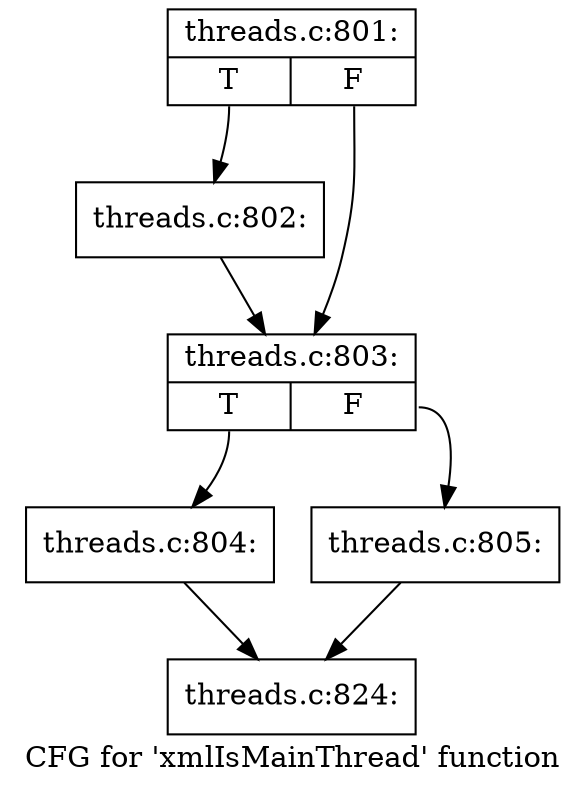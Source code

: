digraph "CFG for 'xmlIsMainThread' function" {
	label="CFG for 'xmlIsMainThread' function";

	Node0x471b6d0 [shape=record,label="{threads.c:801:|{<s0>T|<s1>F}}"];
	Node0x471b6d0:s0 -> Node0x471bad0;
	Node0x471b6d0:s1 -> Node0x4758b20;
	Node0x471bad0 [shape=record,label="{threads.c:802:}"];
	Node0x471bad0 -> Node0x4758b20;
	Node0x4758b20 [shape=record,label="{threads.c:803:|{<s0>T|<s1>F}}"];
	Node0x4758b20:s0 -> Node0x4758ec0;
	Node0x4758b20:s1 -> Node0x4758c50;
	Node0x4758ec0 [shape=record,label="{threads.c:804:}"];
	Node0x4758ec0 -> Node0x4756530;
	Node0x4758c50 [shape=record,label="{threads.c:805:}"];
	Node0x4758c50 -> Node0x4756530;
	Node0x4756530 [shape=record,label="{threads.c:824:}"];
}

